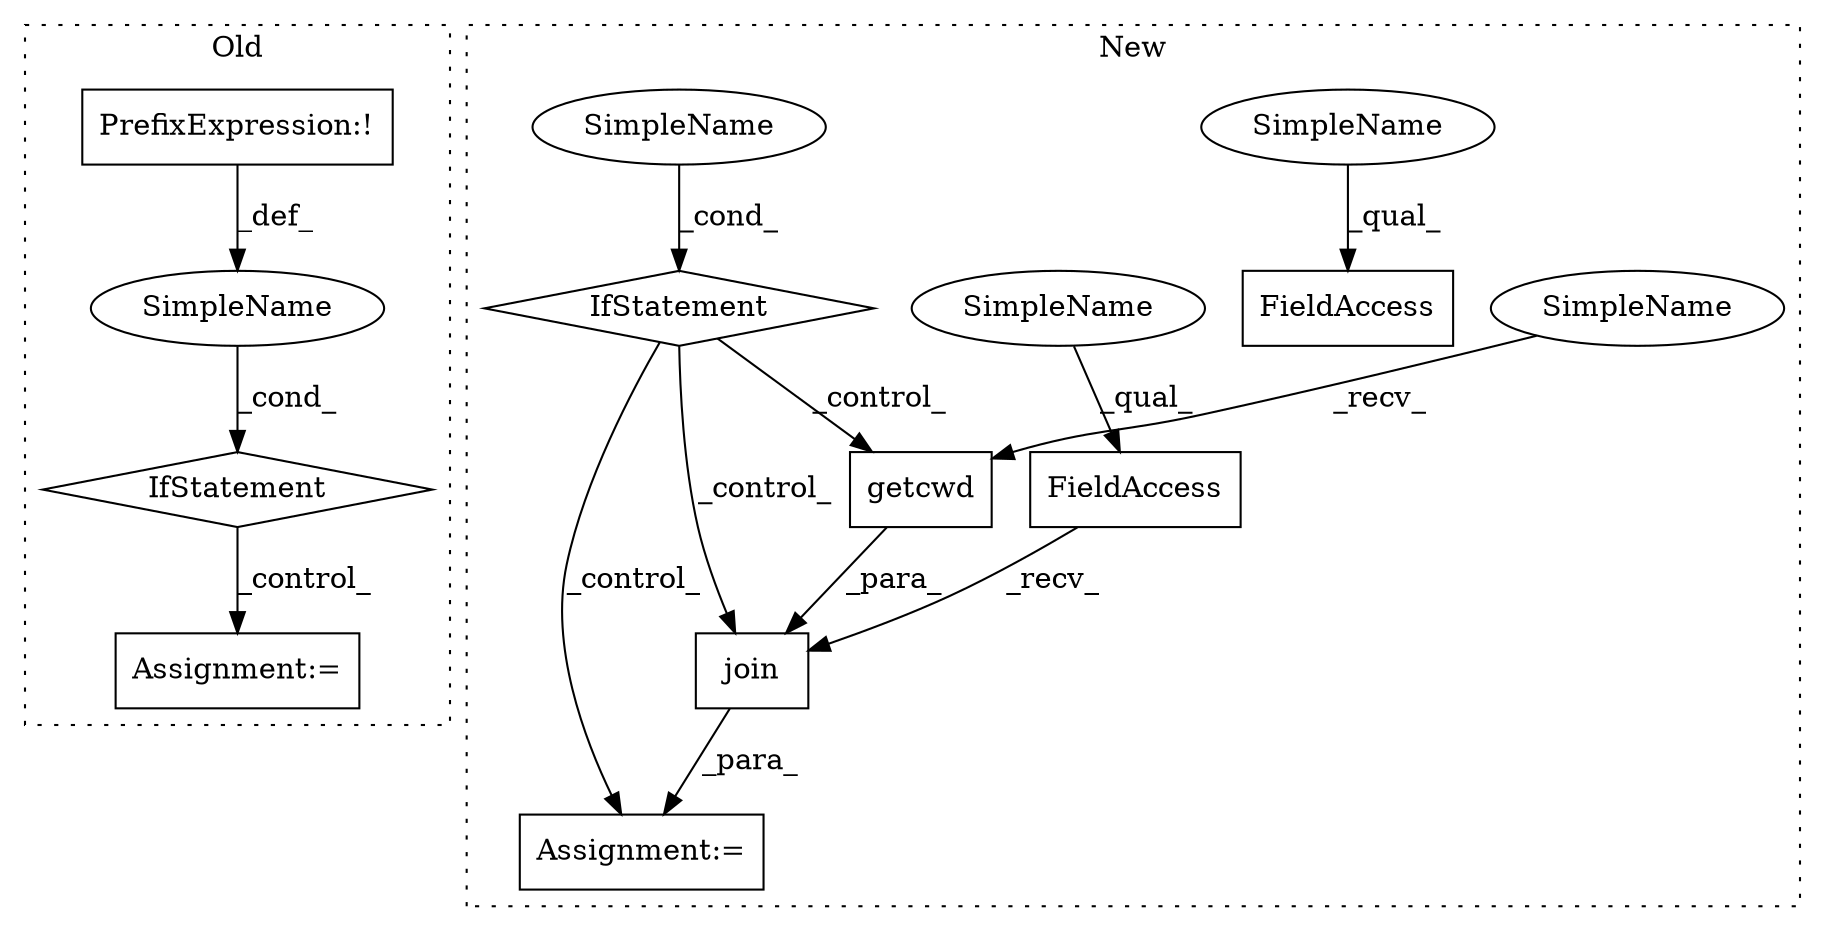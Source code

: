 digraph G {
subgraph cluster0 {
1 [label="IfStatement" a="25" s="6286,6326" l="4,2" shape="diamond"];
8 [label="SimpleName" a="42" s="" l="" shape="ellipse"];
9 [label="Assignment:=" a="7" s="6367" l="1" shape="box"];
10 [label="PrefixExpression:!" a="38" s="6290" l="1" shape="box"];
label = "Old";
style="dotted";
}
subgraph cluster1 {
2 [label="getcwd" a="32" s="6407" l="8" shape="box"];
3 [label="Assignment:=" a="7" s="6390" l="1" shape="box"];
4 [label="FieldAccess" a="22" s="6391" l="7" shape="box"];
5 [label="FieldAccess" a="22" s="6623" l="7" shape="box"];
6 [label="IfStatement" a="25" s="6335,6359" l="4,2" shape="diamond"];
7 [label="SimpleName" a="42" s="" l="" shape="ellipse"];
11 [label="join" a="32" s="6399,6447" l="5,1" shape="box"];
12 [label="SimpleName" a="42" s="6623" l="2" shape="ellipse"];
13 [label="SimpleName" a="42" s="6404" l="2" shape="ellipse"];
14 [label="SimpleName" a="42" s="6391" l="2" shape="ellipse"];
label = "New";
style="dotted";
}
1 -> 9 [label="_control_"];
2 -> 11 [label="_para_"];
4 -> 11 [label="_recv_"];
6 -> 11 [label="_control_"];
6 -> 3 [label="_control_"];
6 -> 2 [label="_control_"];
7 -> 6 [label="_cond_"];
8 -> 1 [label="_cond_"];
10 -> 8 [label="_def_"];
11 -> 3 [label="_para_"];
12 -> 5 [label="_qual_"];
13 -> 2 [label="_recv_"];
14 -> 4 [label="_qual_"];
}